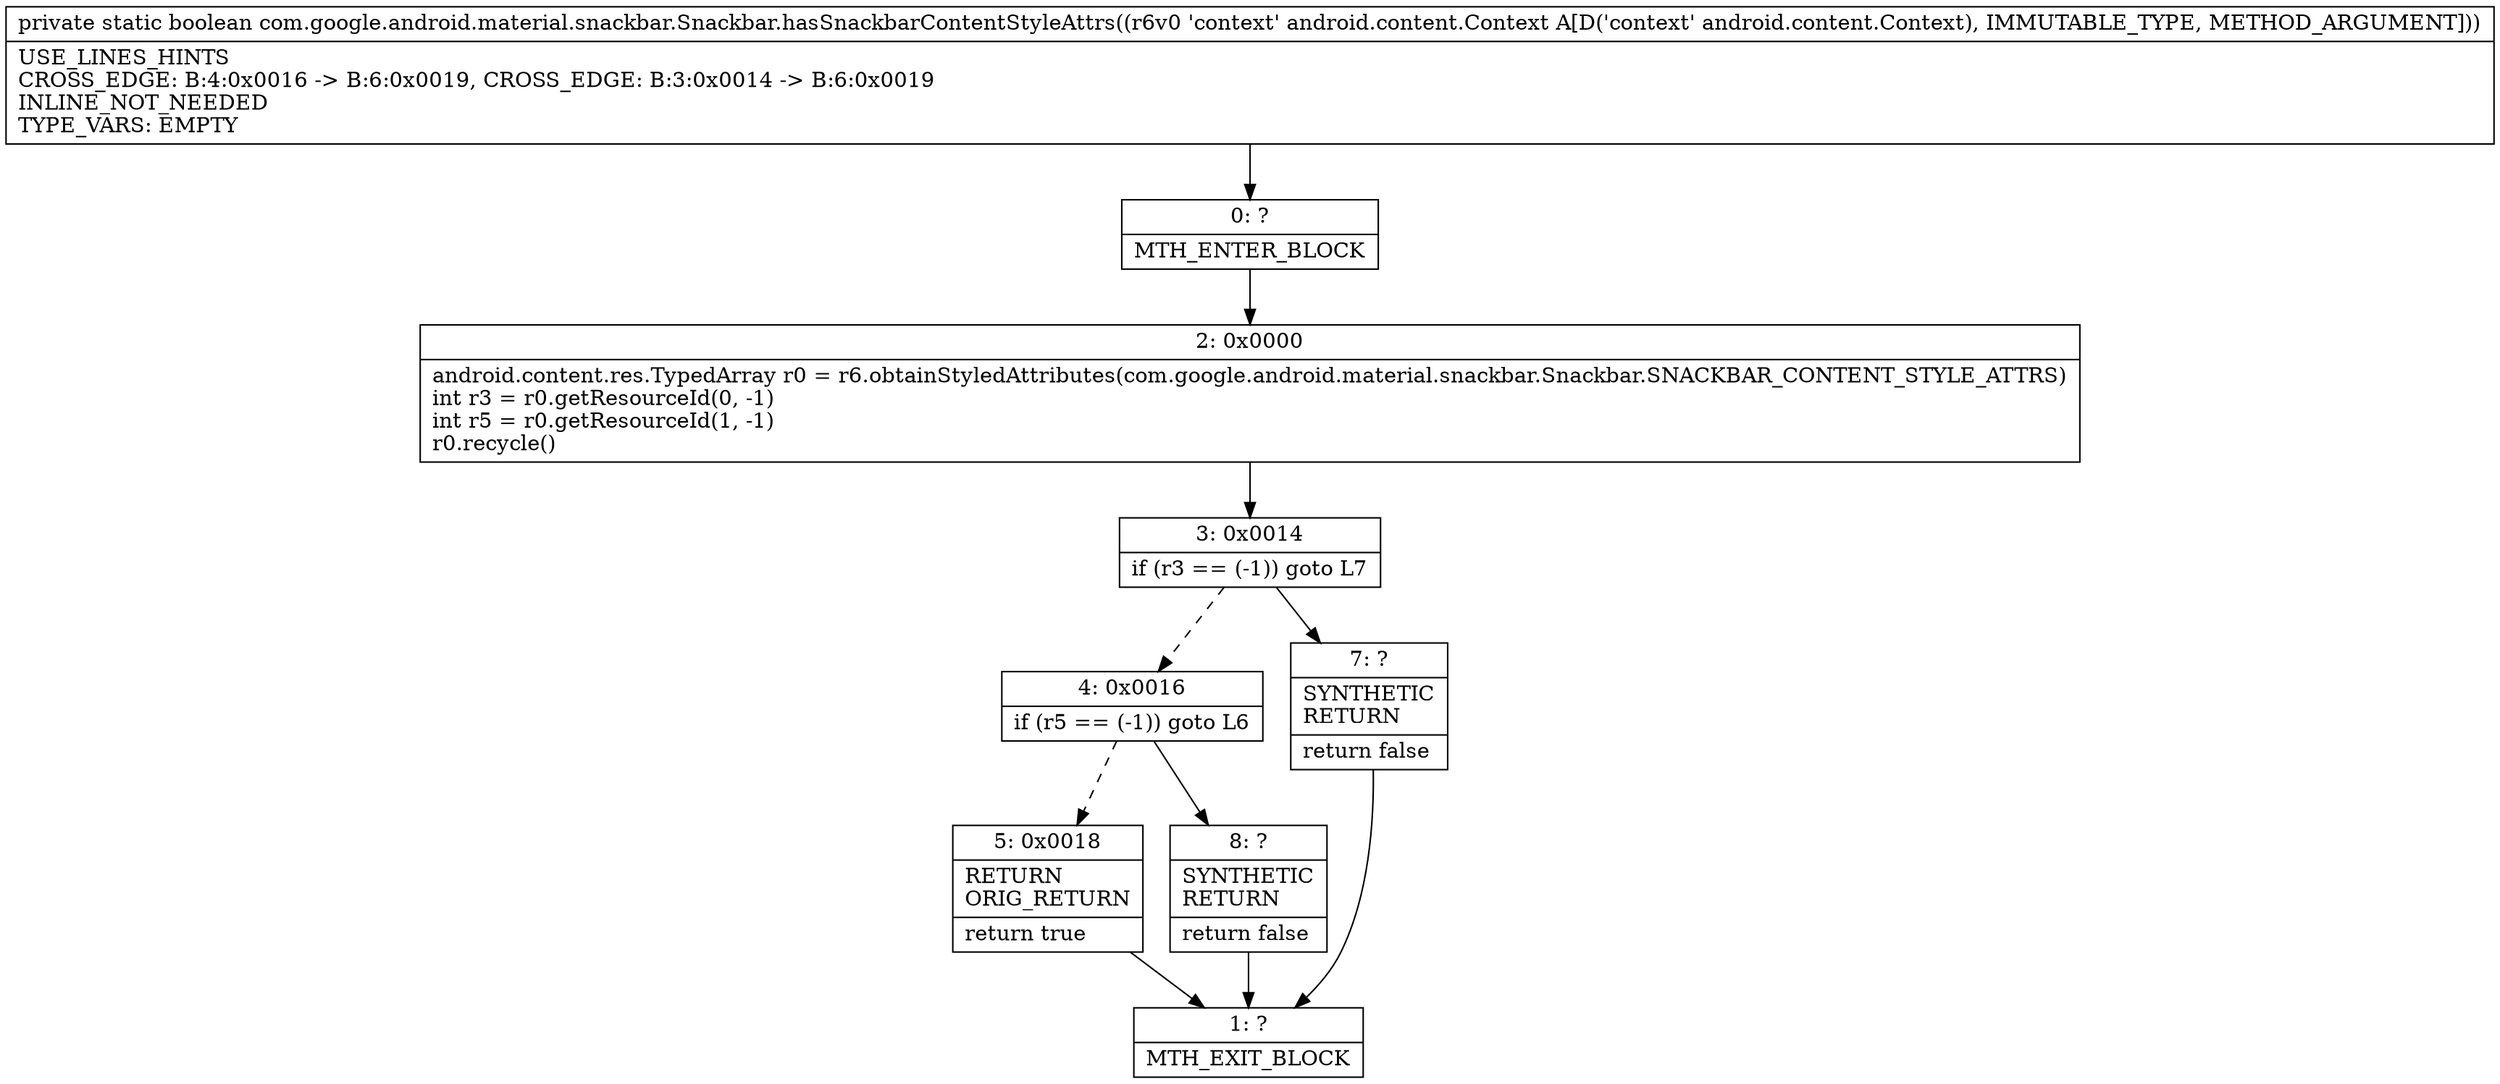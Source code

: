 digraph "CFG forcom.google.android.material.snackbar.Snackbar.hasSnackbarContentStyleAttrs(Landroid\/content\/Context;)Z" {
Node_0 [shape=record,label="{0\:\ ?|MTH_ENTER_BLOCK\l}"];
Node_2 [shape=record,label="{2\:\ 0x0000|android.content.res.TypedArray r0 = r6.obtainStyledAttributes(com.google.android.material.snackbar.Snackbar.SNACKBAR_CONTENT_STYLE_ATTRS)\lint r3 = r0.getResourceId(0, \-1)\lint r5 = r0.getResourceId(1, \-1)\lr0.recycle()\l}"];
Node_3 [shape=record,label="{3\:\ 0x0014|if (r3 == (\-1)) goto L7\l}"];
Node_4 [shape=record,label="{4\:\ 0x0016|if (r5 == (\-1)) goto L6\l}"];
Node_5 [shape=record,label="{5\:\ 0x0018|RETURN\lORIG_RETURN\l|return true\l}"];
Node_1 [shape=record,label="{1\:\ ?|MTH_EXIT_BLOCK\l}"];
Node_8 [shape=record,label="{8\:\ ?|SYNTHETIC\lRETURN\l|return false\l}"];
Node_7 [shape=record,label="{7\:\ ?|SYNTHETIC\lRETURN\l|return false\l}"];
MethodNode[shape=record,label="{private static boolean com.google.android.material.snackbar.Snackbar.hasSnackbarContentStyleAttrs((r6v0 'context' android.content.Context A[D('context' android.content.Context), IMMUTABLE_TYPE, METHOD_ARGUMENT]))  | USE_LINES_HINTS\lCROSS_EDGE: B:4:0x0016 \-\> B:6:0x0019, CROSS_EDGE: B:3:0x0014 \-\> B:6:0x0019\lINLINE_NOT_NEEDED\lTYPE_VARS: EMPTY\l}"];
MethodNode -> Node_0;Node_0 -> Node_2;
Node_2 -> Node_3;
Node_3 -> Node_4[style=dashed];
Node_3 -> Node_7;
Node_4 -> Node_5[style=dashed];
Node_4 -> Node_8;
Node_5 -> Node_1;
Node_8 -> Node_1;
Node_7 -> Node_1;
}

